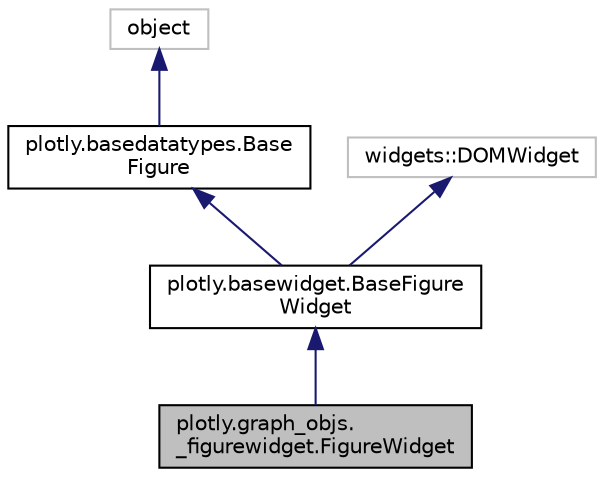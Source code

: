 digraph "plotly.graph_objs._figurewidget.FigureWidget"
{
 // LATEX_PDF_SIZE
  edge [fontname="Helvetica",fontsize="10",labelfontname="Helvetica",labelfontsize="10"];
  node [fontname="Helvetica",fontsize="10",shape=record];
  Node1 [label="plotly.graph_objs.\l_figurewidget.FigureWidget",height=0.2,width=0.4,color="black", fillcolor="grey75", style="filled", fontcolor="black",tooltip=" "];
  Node2 -> Node1 [dir="back",color="midnightblue",fontsize="10",style="solid",fontname="Helvetica"];
  Node2 [label="plotly.basewidget.BaseFigure\lWidget",height=0.2,width=0.4,color="black", fillcolor="white", style="filled",URL="$classplotly_1_1basewidget_1_1_base_figure_widget.html",tooltip=" "];
  Node3 -> Node2 [dir="back",color="midnightblue",fontsize="10",style="solid",fontname="Helvetica"];
  Node3 [label="plotly.basedatatypes.Base\lFigure",height=0.2,width=0.4,color="black", fillcolor="white", style="filled",URL="$classplotly_1_1basedatatypes_1_1_base_figure.html",tooltip=" "];
  Node4 -> Node3 [dir="back",color="midnightblue",fontsize="10",style="solid",fontname="Helvetica"];
  Node4 [label="object",height=0.2,width=0.4,color="grey75", fillcolor="white", style="filled",tooltip=" "];
  Node5 -> Node2 [dir="back",color="midnightblue",fontsize="10",style="solid",fontname="Helvetica"];
  Node5 [label="widgets::DOMWidget",height=0.2,width=0.4,color="grey75", fillcolor="white", style="filled",tooltip=" "];
}
